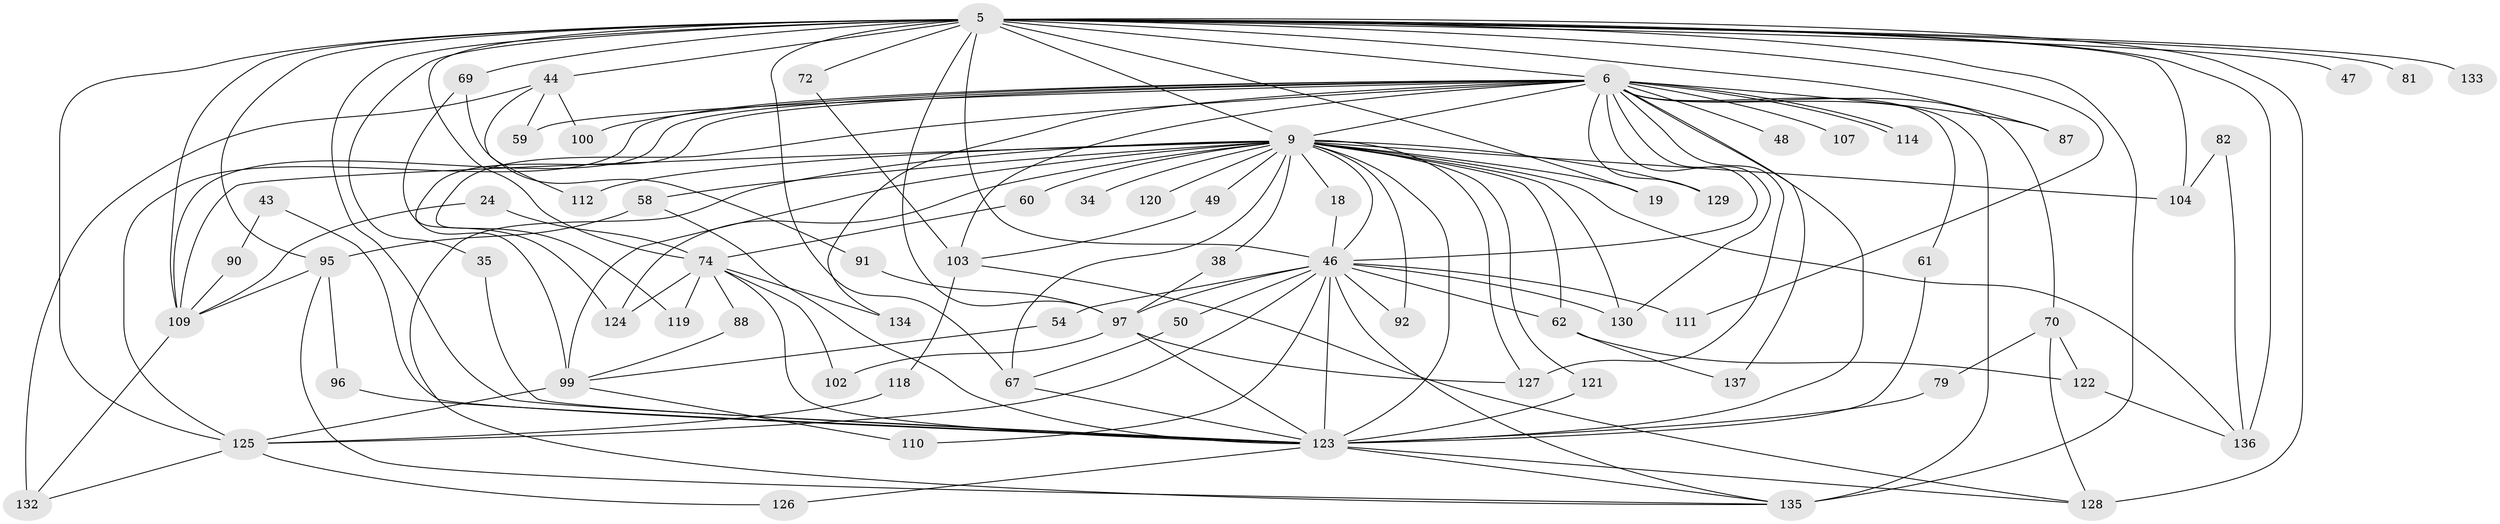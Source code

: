 // original degree distribution, {17: 0.0072992700729927005, 30: 0.0072992700729927005, 31: 0.0072992700729927005, 32: 0.0072992700729927005, 24: 0.0072992700729927005, 21: 0.0072992700729927005, 19: 0.014598540145985401, 16: 0.0072992700729927005, 25: 0.0072992700729927005, 5: 0.0364963503649635, 4: 0.0948905109489051, 8: 0.021897810218978103, 2: 0.5036496350364964, 7: 0.014598540145985401, 3: 0.24087591240875914, 6: 0.014598540145985401}
// Generated by graph-tools (version 1.1) at 2025/44/03/09/25 04:44:58]
// undirected, 68 vertices, 141 edges
graph export_dot {
graph [start="1"]
  node [color=gray90,style=filled];
  5 [super="+2"];
  6 [super="+4"];
  9 [super="+3"];
  18;
  19;
  24;
  34;
  35;
  38;
  43;
  44;
  46 [super="+11+8"];
  47;
  48;
  49;
  50;
  54;
  58 [super="+17"];
  59;
  60;
  61;
  62 [super="+12+52"];
  67 [super="+55+36"];
  69 [super="+32"];
  70;
  72;
  74 [super="+66"];
  79;
  81;
  82;
  87;
  88;
  90;
  91;
  92;
  95 [super="+63"];
  96;
  97 [super="+73+57"];
  99 [super="+42+71"];
  100;
  102;
  103 [super="+20"];
  104 [super="+29"];
  107;
  109 [super="+98+56"];
  110;
  111;
  112;
  114;
  118;
  119;
  120;
  121;
  122 [super="+106"];
  123 [super="+101+64"];
  124 [super="+108"];
  125 [super="+93+94"];
  126;
  127 [super="+117"];
  128 [super="+41+75"];
  129;
  130 [super="+86"];
  132 [super="+85"];
  133;
  134 [super="+113"];
  135 [super="+76+116+131+105+89"];
  136 [super="+84"];
  137;
  5 -- 6 [weight=4];
  5 -- 9 [weight=4];
  5 -- 19;
  5 -- 44 [weight=2];
  5 -- 47 [weight=2];
  5 -- 72;
  5 -- 81 [weight=2];
  5 -- 87;
  5 -- 104 [weight=2];
  5 -- 136 [weight=3];
  5 -- 133;
  5 -- 69 [weight=2];
  5 -- 95 [weight=2];
  5 -- 35;
  5 -- 111;
  5 -- 74 [weight=2];
  5 -- 46 [weight=5];
  5 -- 125 [weight=3];
  5 -- 128;
  5 -- 67;
  5 -- 109;
  5 -- 123 [weight=4];
  5 -- 97;
  5 -- 135 [weight=2];
  6 -- 9 [weight=4];
  6 -- 70 [weight=2];
  6 -- 100;
  6 -- 103 [weight=2];
  6 -- 107 [weight=2];
  6 -- 109 [weight=3];
  6 -- 114;
  6 -- 114;
  6 -- 129;
  6 -- 137;
  6 -- 134 [weight=2];
  6 -- 87;
  6 -- 48;
  6 -- 119;
  6 -- 59;
  6 -- 61;
  6 -- 46 [weight=5];
  6 -- 125;
  6 -- 123 [weight=5];
  6 -- 124;
  6 -- 127;
  6 -- 135 [weight=4];
  6 -- 130 [weight=2];
  9 -- 19;
  9 -- 34 [weight=2];
  9 -- 38 [weight=2];
  9 -- 49;
  9 -- 58 [weight=2];
  9 -- 62 [weight=2];
  9 -- 92;
  9 -- 99 [weight=5];
  9 -- 112;
  9 -- 129;
  9 -- 18;
  9 -- 124;
  9 -- 120;
  9 -- 121;
  9 -- 60;
  9 -- 127;
  9 -- 104;
  9 -- 136;
  9 -- 46 [weight=4];
  9 -- 67 [weight=2];
  9 -- 109 [weight=2];
  9 -- 123 [weight=6];
  9 -- 135 [weight=3];
  9 -- 130 [weight=2];
  18 -- 46;
  24 -- 74;
  24 -- 109;
  35 -- 123;
  38 -- 97 [weight=2];
  43 -- 90;
  43 -- 123 [weight=2];
  44 -- 59;
  44 -- 100;
  44 -- 112;
  44 -- 132;
  46 -- 54;
  46 -- 130 [weight=2];
  46 -- 92;
  46 -- 110;
  46 -- 111;
  46 -- 50;
  46 -- 125 [weight=3];
  46 -- 62 [weight=3];
  46 -- 123 [weight=6];
  46 -- 97;
  46 -- 135;
  49 -- 103;
  50 -- 67;
  54 -- 99;
  58 -- 95;
  58 -- 123;
  60 -- 74;
  61 -- 123;
  62 -- 122;
  62 -- 137;
  67 -- 123;
  69 -- 91;
  69 -- 99;
  70 -- 79;
  70 -- 128;
  70 -- 122;
  72 -- 103;
  74 -- 134;
  74 -- 102;
  74 -- 119;
  74 -- 88;
  74 -- 123 [weight=2];
  74 -- 124;
  79 -- 123;
  82 -- 104;
  82 -- 136;
  88 -- 99;
  90 -- 109;
  91 -- 97;
  95 -- 96;
  95 -- 109;
  95 -- 135;
  96 -- 123;
  97 -- 123 [weight=3];
  97 -- 102;
  97 -- 127;
  99 -- 110;
  99 -- 125;
  103 -- 118;
  103 -- 128;
  109 -- 132;
  118 -- 125;
  121 -- 123;
  122 -- 136;
  123 -- 128;
  123 -- 126;
  123 -- 135;
  125 -- 132;
  125 -- 126;
}
